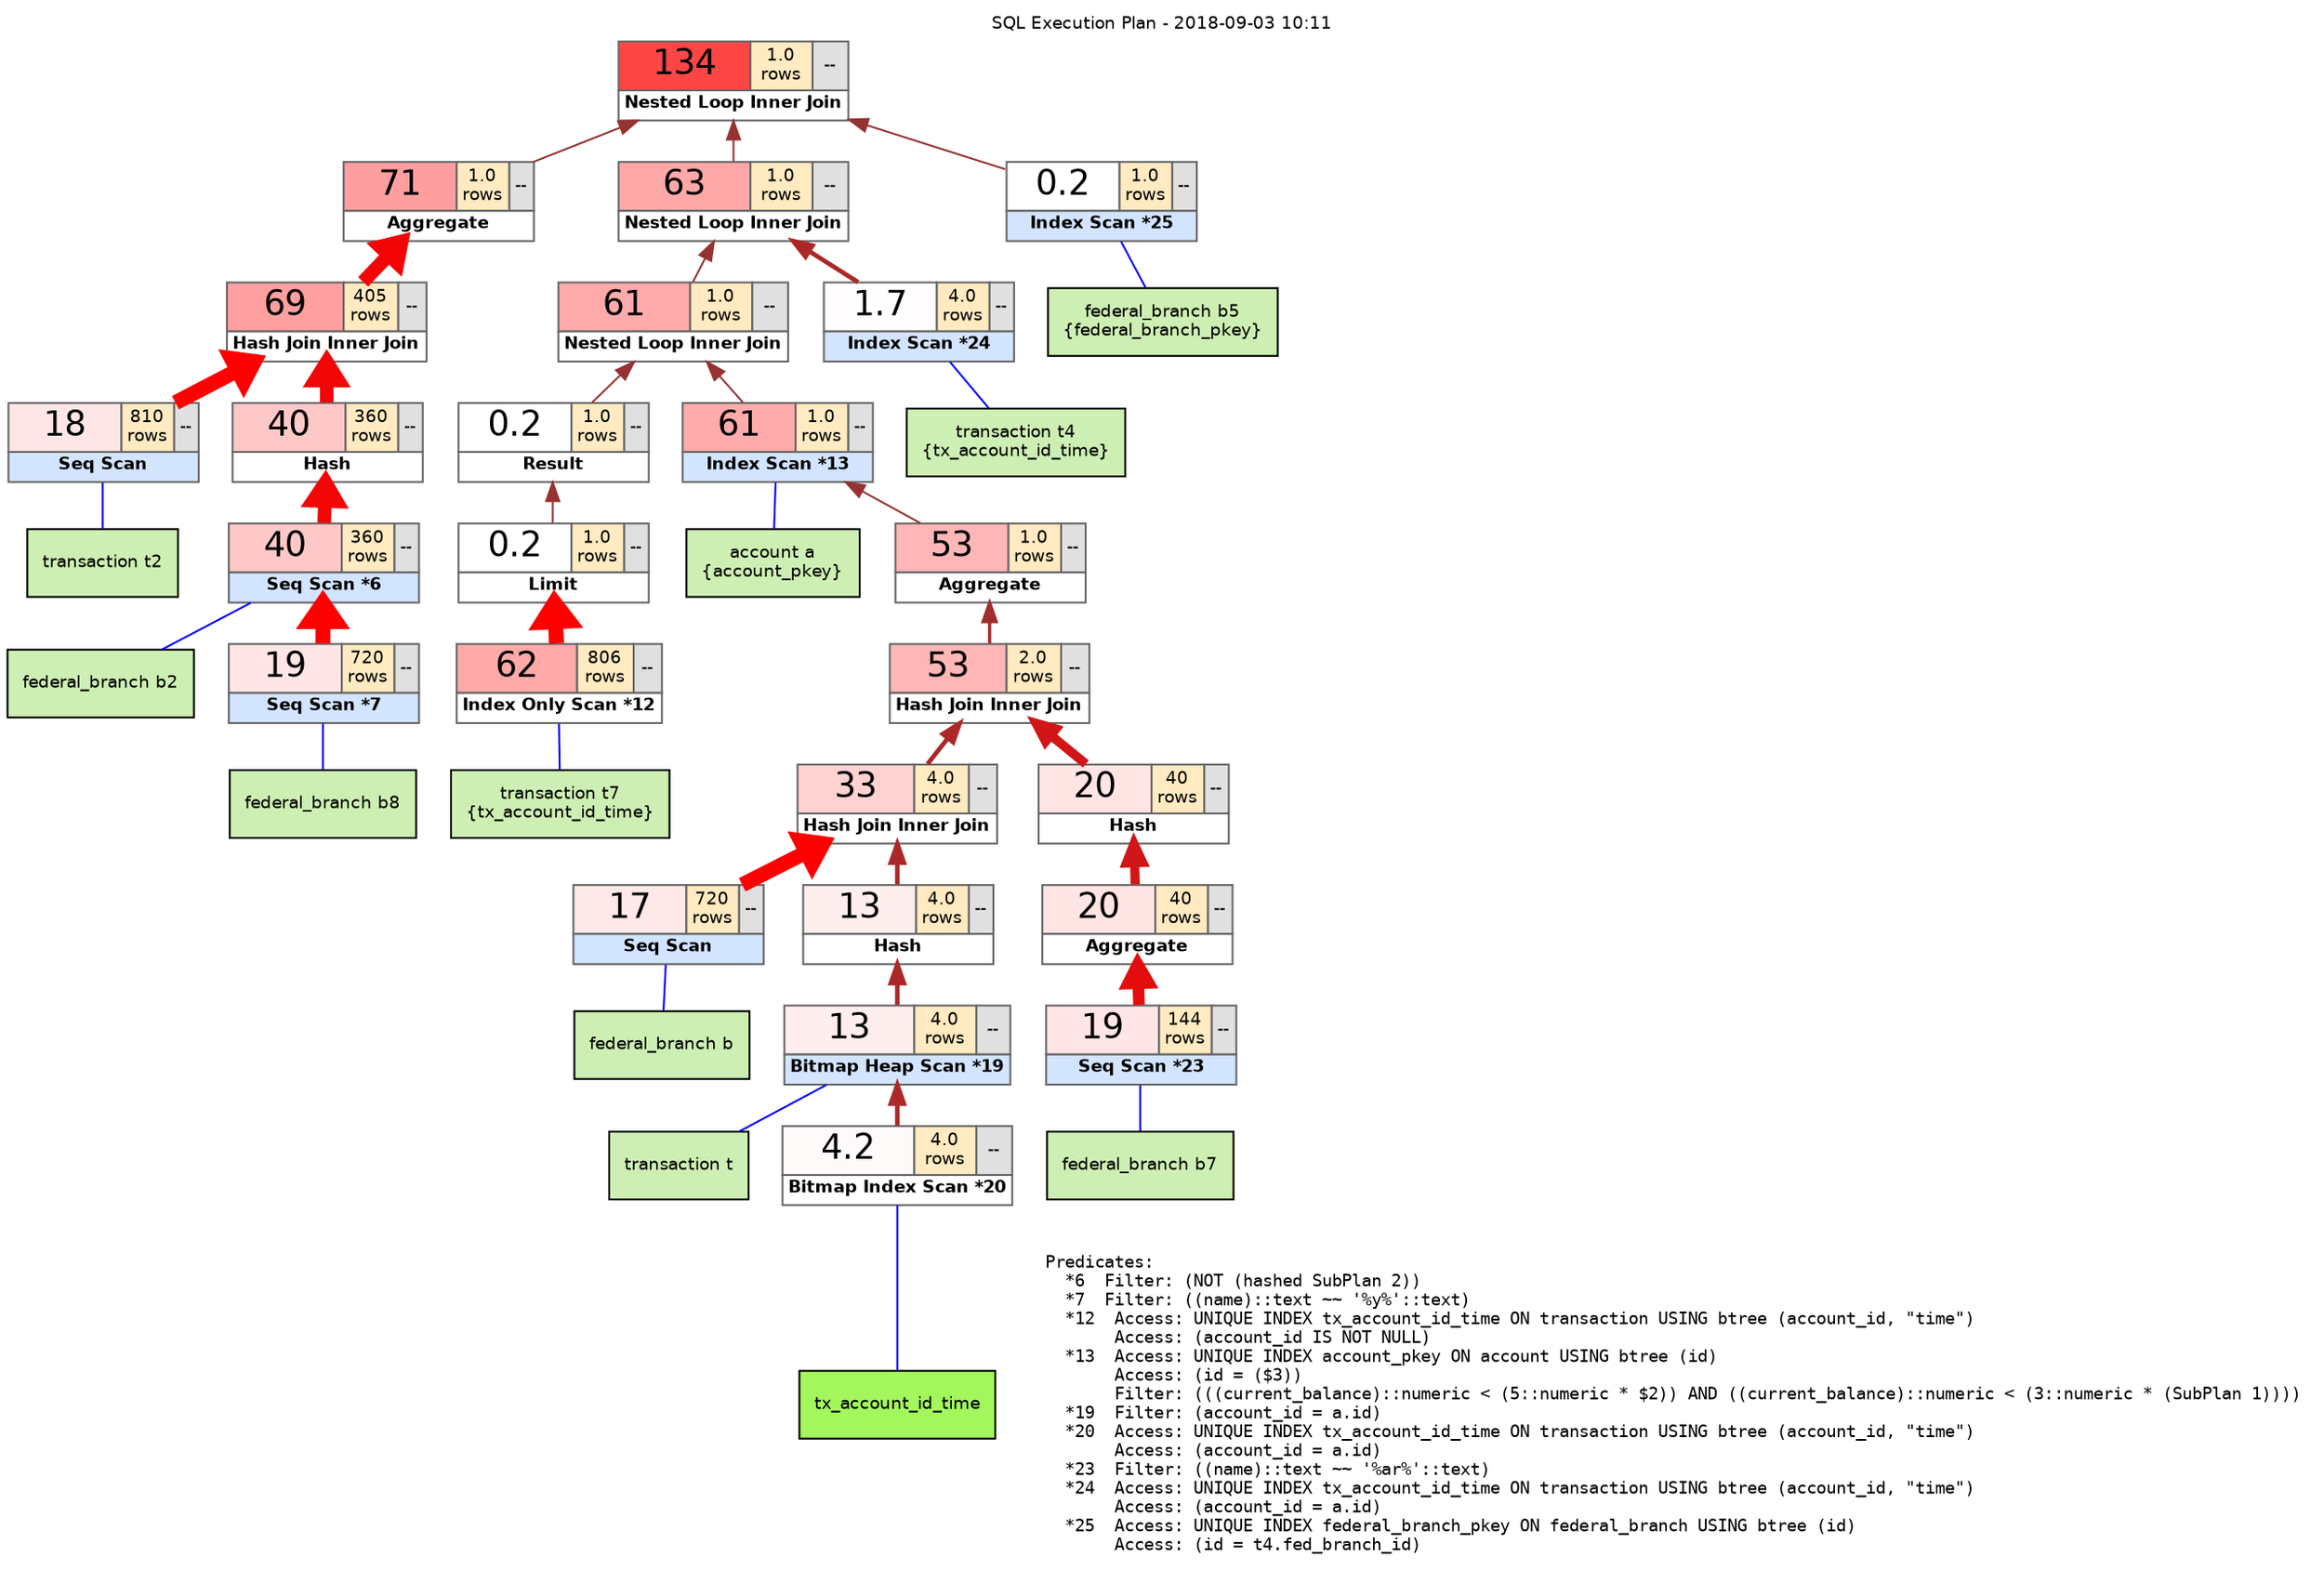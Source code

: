 digraph p1 {
  rankdir=BT; ranksep=0.3;
  graph [fontname = "helvetica", fontsize = 9]; node [fontname = "helvetica", fontsize = 9]; edge [fontname = "helvetica", fontsize = 9];
  labelloc="t"; label="SQL Execution Plan - 2018-09-03 10:11";
subgraph tree {
  1 [shape=none width=0 height=0 margin=0 style="rounded" color="gray40" label=<<table cellspacing="0" border="0" cellborder="1"><tr><td width="60%" bgcolor="#ff4646"><font point-size="18">134</font></td><td bgcolor="#ffeac1">1.0<br/>rows</td><td bgcolor="#e0e0e0">--</td></tr><tr><td colspan="3" bgcolor="#ffffff"><b>Nested Loop Inner Join</b></td></tr></table>>];
  2 [shape=none width=0 height=0 margin=0 style="rounded" color="gray40" label=<<table cellspacing="0" border="0" cellborder="1"><tr><td width="60%" bgcolor="#ff9e9e"><font point-size="18">71</font></td><td bgcolor="#ffeac1">1.0<br/>rows</td><td bgcolor="#e0e0e0">--</td></tr><tr><td colspan="3" bgcolor="#ffffff"><b>Aggregate</b></td></tr></table>>];
  3 [shape=none width=0 height=0 margin=0 style="rounded" color="gray40" label=<<table cellspacing="0" border="0" cellborder="1"><tr><td width="60%" bgcolor="#ff9f9f"><font point-size="18">69</font></td><td bgcolor="#ffeac1">405<br/>rows</td><td bgcolor="#e0e0e0">--</td></tr><tr><td colspan="3" bgcolor="#ffffff"><b>Hash Join Inner Join</b></td></tr></table>>];
  4 [shape=none width=0 height=0 margin=0 style="rounded" color="gray40" label=<<table cellspacing="0" border="0" cellborder="1"><tr><td width="60%" bgcolor="#ffe6e6"><font point-size="18">18</font></td><td bgcolor="#ffeac1">810<br/>rows</td><td bgcolor="#e0e0e0">--</td></tr><tr><td colspan="3" bgcolor="#d3e4ff"><b>Seq Scan</b></td></tr></table>>];
  d4 [shape="box" style="filled" fillcolor="#ceefb3" label=<transaction t2>];
  5 [shape=none width=0 height=0 margin=0 style="rounded" color="gray40" label=<<table cellspacing="0" border="0" cellborder="1"><tr><td width="60%" bgcolor="#ffc8c8"><font point-size="18">40</font></td><td bgcolor="#ffeac1">360<br/>rows</td><td bgcolor="#e0e0e0">--</td></tr><tr><td colspan="3" bgcolor="#ffffff"><b>Hash</b></td></tr></table>>];
  6 [shape=none width=0 height=0 margin=0 style="rounded" color="gray40" label=<<table cellspacing="0" border="0" cellborder="1"><tr><td width="60%" bgcolor="#ffc8c8"><font point-size="18">40</font></td><td bgcolor="#ffeac1">360<br/>rows</td><td bgcolor="#e0e0e0">--</td></tr><tr><td colspan="3" bgcolor="#d3e4ff"><b>Seq Scan *6</b></td></tr></table>>];
  d6 [shape="box" style="filled" fillcolor="#ceefb3" label=<federal_branch b2>];
  7 [shape=none width=0 height=0 margin=0 style="rounded" color="gray40" label=<<table cellspacing="0" border="0" cellborder="1"><tr><td width="60%" bgcolor="#ffe5e5"><font point-size="18">19</font></td><td bgcolor="#ffeac1">720<br/>rows</td><td bgcolor="#e0e0e0">--</td></tr><tr><td colspan="3" bgcolor="#d3e4ff"><b>Seq Scan *7</b></td></tr></table>>];
  d7 [shape="box" style="filled" fillcolor="#ceefb3" label=<federal_branch b8>];
  8 [shape=none width=0 height=0 margin=0 style="rounded" color="gray40" label=<<table cellspacing="0" border="0" cellborder="1"><tr><td width="60%" bgcolor="#ffa8a8"><font point-size="18">63</font></td><td bgcolor="#ffeac1">1.0<br/>rows</td><td bgcolor="#e0e0e0">--</td></tr><tr><td colspan="3" bgcolor="#ffffff"><b>Nested Loop Inner Join</b></td></tr></table>>];
  9 [shape=none width=0 height=0 margin=0 style="rounded" color="gray40" label=<<table cellspacing="0" border="0" cellborder="1"><tr><td width="60%" bgcolor="#ffaaaa"><font point-size="18">61</font></td><td bgcolor="#ffeac1">1.0<br/>rows</td><td bgcolor="#e0e0e0">--</td></tr><tr><td colspan="3" bgcolor="#ffffff"><b>Nested Loop Inner Join</b></td></tr></table>>];
  10 [shape=none width=0 height=0 margin=0 style="rounded" color="gray40" label=<<table cellspacing="0" border="0" cellborder="1"><tr><td width="60%" bgcolor="#ffffff"><font point-size="18">0.2</font></td><td bgcolor="#ffeac1">1.0<br/>rows</td><td bgcolor="#e0e0e0">--</td></tr><tr><td colspan="3" bgcolor="#ffffff"><b>Result</b></td></tr></table>>];
  11 [shape=none width=0 height=0 margin=0 style="rounded" color="gray40" label=<<table cellspacing="0" border="0" cellborder="1"><tr><td width="60%" bgcolor="#ffffff"><font point-size="18">0.2</font></td><td bgcolor="#ffeac1">1.0<br/>rows</td><td bgcolor="#e0e0e0">--</td></tr><tr><td colspan="3" bgcolor="#ffffff"><b>Limit</b></td></tr></table>>];
  12 [shape=none width=0 height=0 margin=0 style="rounded" color="gray40" label=<<table cellspacing="0" border="0" cellborder="1"><tr><td width="60%" bgcolor="#ffa9a9"><font point-size="18">62</font></td><td bgcolor="#ffeac1">806<br/>rows</td><td bgcolor="#e0e0e0">--</td></tr><tr><td colspan="3" bgcolor="#ffffff"><b>Index Only Scan *12</b></td></tr></table>>];
  d12 [shape="box" style="filled" fillcolor="#ceefb3" label=<transaction t7<br/>{tx_account_id_time}>];
  13 [shape=none width=0 height=0 margin=0 style="rounded" color="gray40" label=<<table cellspacing="0" border="0" cellborder="1"><tr><td width="60%" bgcolor="#ffabab"><font point-size="18">61</font></td><td bgcolor="#ffeac1">1.0<br/>rows</td><td bgcolor="#e0e0e0">--</td></tr><tr><td colspan="3" bgcolor="#d3e4ff"><b>Index Scan *13</b></td></tr></table>>];
  d13 [shape="box" style="filled" fillcolor="#ceefb3" label=<account a<br/>{account_pkey}>];
  14 [shape=none width=0 height=0 margin=0 style="rounded" color="gray40" label=<<table cellspacing="0" border="0" cellborder="1"><tr><td width="60%" bgcolor="#ffb6b6"><font point-size="18">53</font></td><td bgcolor="#ffeac1">1.0<br/>rows</td><td bgcolor="#e0e0e0">--</td></tr><tr><td colspan="3" bgcolor="#ffffff"><b>Aggregate</b></td></tr></table>>];
  15 [shape=none width=0 height=0 margin=0 style="rounded" color="gray40" label=<<table cellspacing="0" border="0" cellborder="1"><tr><td width="60%" bgcolor="#ffb6b6"><font point-size="18">53</font></td><td bgcolor="#ffeac1">2.0<br/>rows</td><td bgcolor="#e0e0e0">--</td></tr><tr><td colspan="3" bgcolor="#ffffff"><b>Hash Join Inner Join</b></td></tr></table>>];
  16 [shape=none width=0 height=0 margin=0 style="rounded" color="gray40" label=<<table cellspacing="0" border="0" cellborder="1"><tr><td width="60%" bgcolor="#ffd2d2"><font point-size="18">33</font></td><td bgcolor="#ffeac1">4.0<br/>rows</td><td bgcolor="#e0e0e0">--</td></tr><tr><td colspan="3" bgcolor="#ffffff"><b>Hash Join Inner Join</b></td></tr></table>>];
  17 [shape=none width=0 height=0 margin=0 style="rounded" color="gray40" label=<<table cellspacing="0" border="0" cellborder="1"><tr><td width="60%" bgcolor="#ffe8e8"><font point-size="18">17</font></td><td bgcolor="#ffeac1">720<br/>rows</td><td bgcolor="#e0e0e0">--</td></tr><tr><td colspan="3" bgcolor="#d3e4ff"><b>Seq Scan</b></td></tr></table>>];
  d17 [shape="box" style="filled" fillcolor="#ceefb3" label=<federal_branch b>];
  18 [shape=none width=0 height=0 margin=0 style="rounded" color="gray40" label=<<table cellspacing="0" border="0" cellborder="1"><tr><td width="60%" bgcolor="#ffeeee"><font point-size="18">13</font></td><td bgcolor="#ffeac1">4.0<br/>rows</td><td bgcolor="#e0e0e0">--</td></tr><tr><td colspan="3" bgcolor="#ffffff"><b>Hash</b></td></tr></table>>];
  19 [shape=none width=0 height=0 margin=0 style="rounded" color="gray40" label=<<table cellspacing="0" border="0" cellborder="1"><tr><td width="60%" bgcolor="#ffeeee"><font point-size="18">13</font></td><td bgcolor="#ffeac1">4.0<br/>rows</td><td bgcolor="#e0e0e0">--</td></tr><tr><td colspan="3" bgcolor="#d3e4ff"><b>Bitmap Heap Scan *19</b></td></tr></table>>];
  d19 [shape="box" style="filled" fillcolor="#ceefb3" label=<transaction t>];
  20 [shape=none width=0 height=0 margin=0 style="rounded" color="gray40" label=<<table cellspacing="0" border="0" cellborder="1"><tr><td width="60%" bgcolor="#fffafa"><font point-size="18">4.2</font></td><td bgcolor="#ffeac1">4.0<br/>rows</td><td bgcolor="#e0e0e0">--</td></tr><tr><td colspan="3" bgcolor="#ffffff"><b>Bitmap Index Scan *20</b></td></tr></table>>];
  i20 [shape="box" style="filled" fillcolor="#a3f75d" label=<tx_account_id_time>];
  21 [shape=none width=0 height=0 margin=0 style="rounded" color="gray40" label=<<table cellspacing="0" border="0" cellborder="1"><tr><td width="60%" bgcolor="#ffe4e4"><font point-size="18">20</font></td><td bgcolor="#ffeac1">40<br/>rows</td><td bgcolor="#e0e0e0">--</td></tr><tr><td colspan="3" bgcolor="#ffffff"><b>Hash</b></td></tr></table>>];
  22 [shape=none width=0 height=0 margin=0 style="rounded" color="gray40" label=<<table cellspacing="0" border="0" cellborder="1"><tr><td width="60%" bgcolor="#ffe4e4"><font point-size="18">20</font></td><td bgcolor="#ffeac1">40<br/>rows</td><td bgcolor="#e0e0e0">--</td></tr><tr><td colspan="3" bgcolor="#ffffff"><b>Aggregate</b></td></tr></table>>];
  23 [shape=none width=0 height=0 margin=0 style="rounded" color="gray40" label=<<table cellspacing="0" border="0" cellborder="1"><tr><td width="60%" bgcolor="#ffe5e5"><font point-size="18">19</font></td><td bgcolor="#ffeac1">144<br/>rows</td><td bgcolor="#e0e0e0">--</td></tr><tr><td colspan="3" bgcolor="#d3e4ff"><b>Seq Scan *23</b></td></tr></table>>];
  d23 [shape="box" style="filled" fillcolor="#ceefb3" label=<federal_branch b7>];
  24 [shape=none width=0 height=0 margin=0 style="rounded" color="gray40" label=<<table cellspacing="0" border="0" cellborder="1"><tr><td width="60%" bgcolor="#fffdfd"><font point-size="18">1.7</font></td><td bgcolor="#ffeac1">4.0<br/>rows</td><td bgcolor="#e0e0e0">--</td></tr><tr><td colspan="3" bgcolor="#d3e4ff"><b>Index Scan *24</b></td></tr></table>>];
  d24 [shape="box" style="filled" fillcolor="#ceefb3" label=<transaction t4<br/>{tx_account_id_time}>];
  25 [shape=none width=0 height=0 margin=0 style="rounded" color="gray40" label=<<table cellspacing="0" border="0" cellborder="1"><tr><td width="60%" bgcolor="#ffffff"><font point-size="18">0.2</font></td><td bgcolor="#ffeac1">1.0<br/>rows</td><td bgcolor="#e0e0e0">--</td></tr><tr><td colspan="3" bgcolor="#d3e4ff"><b>Index Scan *25</b></td></tr></table>>];
  d25 [shape="box" style="filled" fillcolor="#ceefb3" label=<federal_branch b5<br/>{federal_branch_pkey}>];
  2 -> 1 [color="#963232" penwidth=1.0];
  3 -> 2 [color="#f4 5 5" penwidth=7.3];
  4 -> 3 [color="#ff 0 0" penwidth=8.0];
  d4 -> 4 [color="blue" arrowhead=none penwidth=1];
  5 -> 3 [color="#f2 6 6" penwidth=7.2];
  6 -> 5 [color="#f2 6 6" penwidth=7.2];
  d6 -> 6 [color="blue" arrowhead=none penwidth=1];
  7 -> 6 [color="#fd 1 1" penwidth=7.9];
  d7 -> 7 [color="blue" arrowhead=none penwidth=1];
  8 -> 1 [color="#963232" penwidth=1.0];
  9 -> 8 [color="#963232" penwidth=1.0];
  10 -> 9 [color="#963232" penwidth=1.0];
  11 -> 10 [color="#963232" penwidth=1.0];
  12 -> 11 [color="#ff 0 0" penwidth=8.0];
  d12 -> 12 [color="blue" arrowhead=none penwidth=1];
  13 -> 9 [color="#963232" penwidth=1.0];
  d13 -> 13 [color="blue" arrowhead=none penwidth=1];
  14 -> 13 [color="#963232" penwidth=1.0];
  15 -> 14 [color="#a12d2d" penwidth=1.7];
  16 -> 15 [color="#ac2828" penwidth=2.4];
  17 -> 16 [color="#fd 1 1" penwidth=7.9];
  d17 -> 17 [color="blue" arrowhead=none penwidth=1];
  18 -> 16 [color="#ac2828" penwidth=2.4];
  19 -> 18 [color="#ac2828" penwidth=2.4];
  d19 -> 19 [color="blue" arrowhead=none penwidth=1];
  20 -> 19 [color="#ac2828" penwidth=2.4];
  i20 -> 20 [color="blue" arrowhead=none penwidth=1];
  21 -> 15 [color="#d01616" penwidth=4.9];
  22 -> 21 [color="#d01616" penwidth=4.9];
  23 -> 22 [color="#e4 d d" penwidth=6.2];
  d23 -> 23 [color="blue" arrowhead=none penwidth=1];
  24 -> 8 [color="#ac2828" penwidth=2.4];
  d24 -> 24 [color="blue" arrowhead=none penwidth=1];
  25 -> 1 [color="#963232" penwidth=1.0];
  d25 -> 25 [color="blue" arrowhead=none penwidth=1];
}
subgraph key {
    rank=min; p [fontname = "monospace", shape=plaintext, style=solid, label="Predicates:\l  *6  Filter: (NOT (hashed SubPlan 2))\l  *7  Filter: ((name)::text ~~ '%y%'::text)\l  *12  Access: UNIQUE INDEX tx_account_id_time ON transaction USING btree (account_id, \"time\")\l       Access: (account_id IS NOT NULL)\l  *13  Access: UNIQUE INDEX account_pkey ON account USING btree (id)\l       Access: (id = ($3))\l       Filter: (((current_balance)::numeric < (5::numeric * $2)) AND ((current_balance)::numeric < (3::numeric * (SubPlan 1))))\l  *19  Filter: (account_id = a.id)\l  *20  Access: UNIQUE INDEX tx_account_id_time ON transaction USING btree (account_id, \"time\")\l       Access: (account_id = a.id)\l  *23  Filter: ((name)::text ~~ '%ar%'::text)\l  *24  Access: UNIQUE INDEX tx_account_id_time ON transaction USING btree (account_id, \"time\")\l       Access: (account_id = a.id)\l  *25  Access: UNIQUE INDEX federal_branch_pkey ON federal_branch USING btree (id)\l       Access: (id = t4.fed_branch_id)\l"];
}
}
